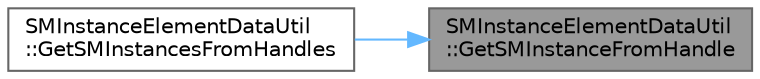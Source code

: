 digraph "SMInstanceElementDataUtil::GetSMInstanceFromHandle"
{
 // INTERACTIVE_SVG=YES
 // LATEX_PDF_SIZE
  bgcolor="transparent";
  edge [fontname=Helvetica,fontsize=10,labelfontname=Helvetica,labelfontsize=10];
  node [fontname=Helvetica,fontsize=10,shape=box,height=0.2,width=0.4];
  rankdir="RL";
  Node1 [id="Node000001",label="SMInstanceElementDataUtil\l::GetSMInstanceFromHandle",height=0.2,width=0.4,color="gray40", fillcolor="grey60", style="filled", fontcolor="black",tooltip="Attempt to get the static mesh instance ID from the given element handle."];
  Node1 -> Node2 [id="edge1_Node000001_Node000002",dir="back",color="steelblue1",style="solid",tooltip=" "];
  Node2 [id="Node000002",label="SMInstanceElementDataUtil\l::GetSMInstancesFromHandles",height=0.2,width=0.4,color="grey40", fillcolor="white", style="filled",URL="$d0/d9f/namespaceSMInstanceElementDataUtil.html#a6a11d348388aa2b64f30e6b7a7bdc368",tooltip="Attempt to get the static mesh instance IDs from the given element handles."];
}
